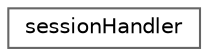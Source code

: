 digraph "Graphical Class Hierarchy"
{
 // LATEX_PDF_SIZE
  bgcolor="transparent";
  edge [fontname=Helvetica,fontsize=10,labelfontname=Helvetica,labelfontsize=10];
  node [fontname=Helvetica,fontsize=10,shape=box,height=0.2,width=0.4];
  rankdir="LR";
  Node0 [id="Node000000",label="sessionHandler",height=0.2,width=0.4,color="grey40", fillcolor="white", style="filled",URL="$d6/d2c/classsession_handler.html",tooltip="The sessionHandler class is responsible for executing the correct command based on the user's input...."];
}

